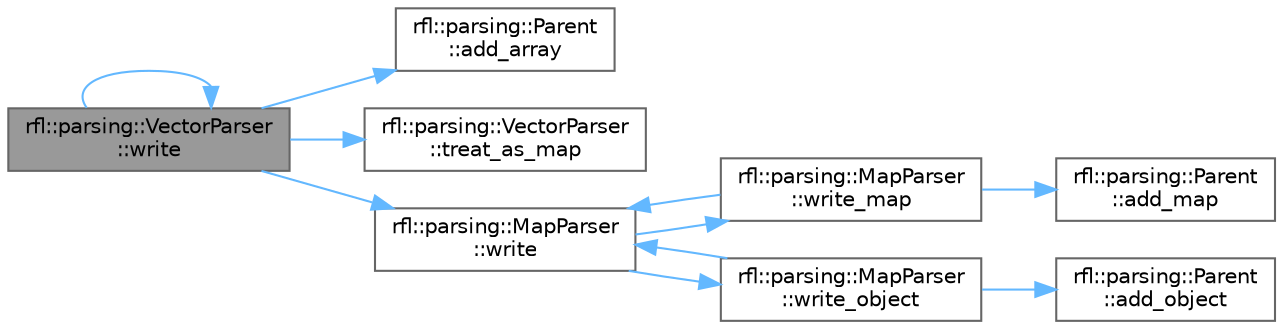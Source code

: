 digraph "rfl::parsing::VectorParser::write"
{
 // LATEX_PDF_SIZE
  bgcolor="transparent";
  edge [fontname=Helvetica,fontsize=10,labelfontname=Helvetica,labelfontsize=10];
  node [fontname=Helvetica,fontsize=10,shape=box,height=0.2,width=0.4];
  rankdir="LR";
  Node1 [id="Node000001",label="rfl::parsing::VectorParser\l::write",height=0.2,width=0.4,color="gray40", fillcolor="grey60", style="filled", fontcolor="black",tooltip=" "];
  Node1 -> Node2 [id="edge1_Node000001_Node000002",color="steelblue1",style="solid",tooltip=" "];
  Node2 [id="Node000002",label="rfl::parsing::Parent\l::add_array",height=0.2,width=0.4,color="grey40", fillcolor="white", style="filled",URL="$structrfl_1_1parsing_1_1_parent.html#a9d4c76c390b344bf6bc7113d8a14a636",tooltip=" "];
  Node1 -> Node3 [id="edge2_Node000001_Node000003",color="steelblue1",style="solid",tooltip=" "];
  Node3 [id="Node000003",label="rfl::parsing::VectorParser\l::treat_as_map",height=0.2,width=0.4,color="grey40", fillcolor="white", style="filled",URL="$structrfl_1_1parsing_1_1_vector_parser.html#a5a5d89ed9ad698e281bd1367d316a70d",tooltip=" "];
  Node1 -> Node4 [id="edge3_Node000001_Node000004",color="steelblue1",style="solid",tooltip=" "];
  Node4 [id="Node000004",label="rfl::parsing::MapParser\l::write",height=0.2,width=0.4,color="grey40", fillcolor="white", style="filled",URL="$structrfl_1_1parsing_1_1_map_parser.html#afd51171bae9d29c8561434e372ecf111",tooltip=" "];
  Node4 -> Node5 [id="edge4_Node000004_Node000005",color="steelblue1",style="solid",tooltip=" "];
  Node5 [id="Node000005",label="rfl::parsing::MapParser\l::write_map",height=0.2,width=0.4,color="grey40", fillcolor="white", style="filled",URL="$structrfl_1_1parsing_1_1_map_parser.html#a0d764fb415868ac38a7e707e37700b91",tooltip=" "];
  Node5 -> Node6 [id="edge5_Node000005_Node000006",color="steelblue1",style="solid",tooltip=" "];
  Node6 [id="Node000006",label="rfl::parsing::Parent\l::add_map",height=0.2,width=0.4,color="grey40", fillcolor="white", style="filled",URL="$structrfl_1_1parsing_1_1_parent.html#af50ec39063d5df29768a0ded2c04b71e",tooltip=" "];
  Node5 -> Node4 [id="edge6_Node000005_Node000004",color="steelblue1",style="solid",tooltip=" "];
  Node4 -> Node7 [id="edge7_Node000004_Node000007",color="steelblue1",style="solid",tooltip=" "];
  Node7 [id="Node000007",label="rfl::parsing::MapParser\l::write_object",height=0.2,width=0.4,color="grey40", fillcolor="white", style="filled",URL="$structrfl_1_1parsing_1_1_map_parser.html#a46560992b43927949df558531501f1b3",tooltip=" "];
  Node7 -> Node8 [id="edge8_Node000007_Node000008",color="steelblue1",style="solid",tooltip=" "];
  Node8 [id="Node000008",label="rfl::parsing::Parent\l::add_object",height=0.2,width=0.4,color="grey40", fillcolor="white", style="filled",URL="$structrfl_1_1parsing_1_1_parent.html#a7a6f927ee1cfef7afed06a9b5eac419a",tooltip=" "];
  Node7 -> Node4 [id="edge9_Node000007_Node000004",color="steelblue1",style="solid",tooltip=" "];
  Node1 -> Node1 [id="edge10_Node000001_Node000001",color="steelblue1",style="solid",tooltip=" "];
}

